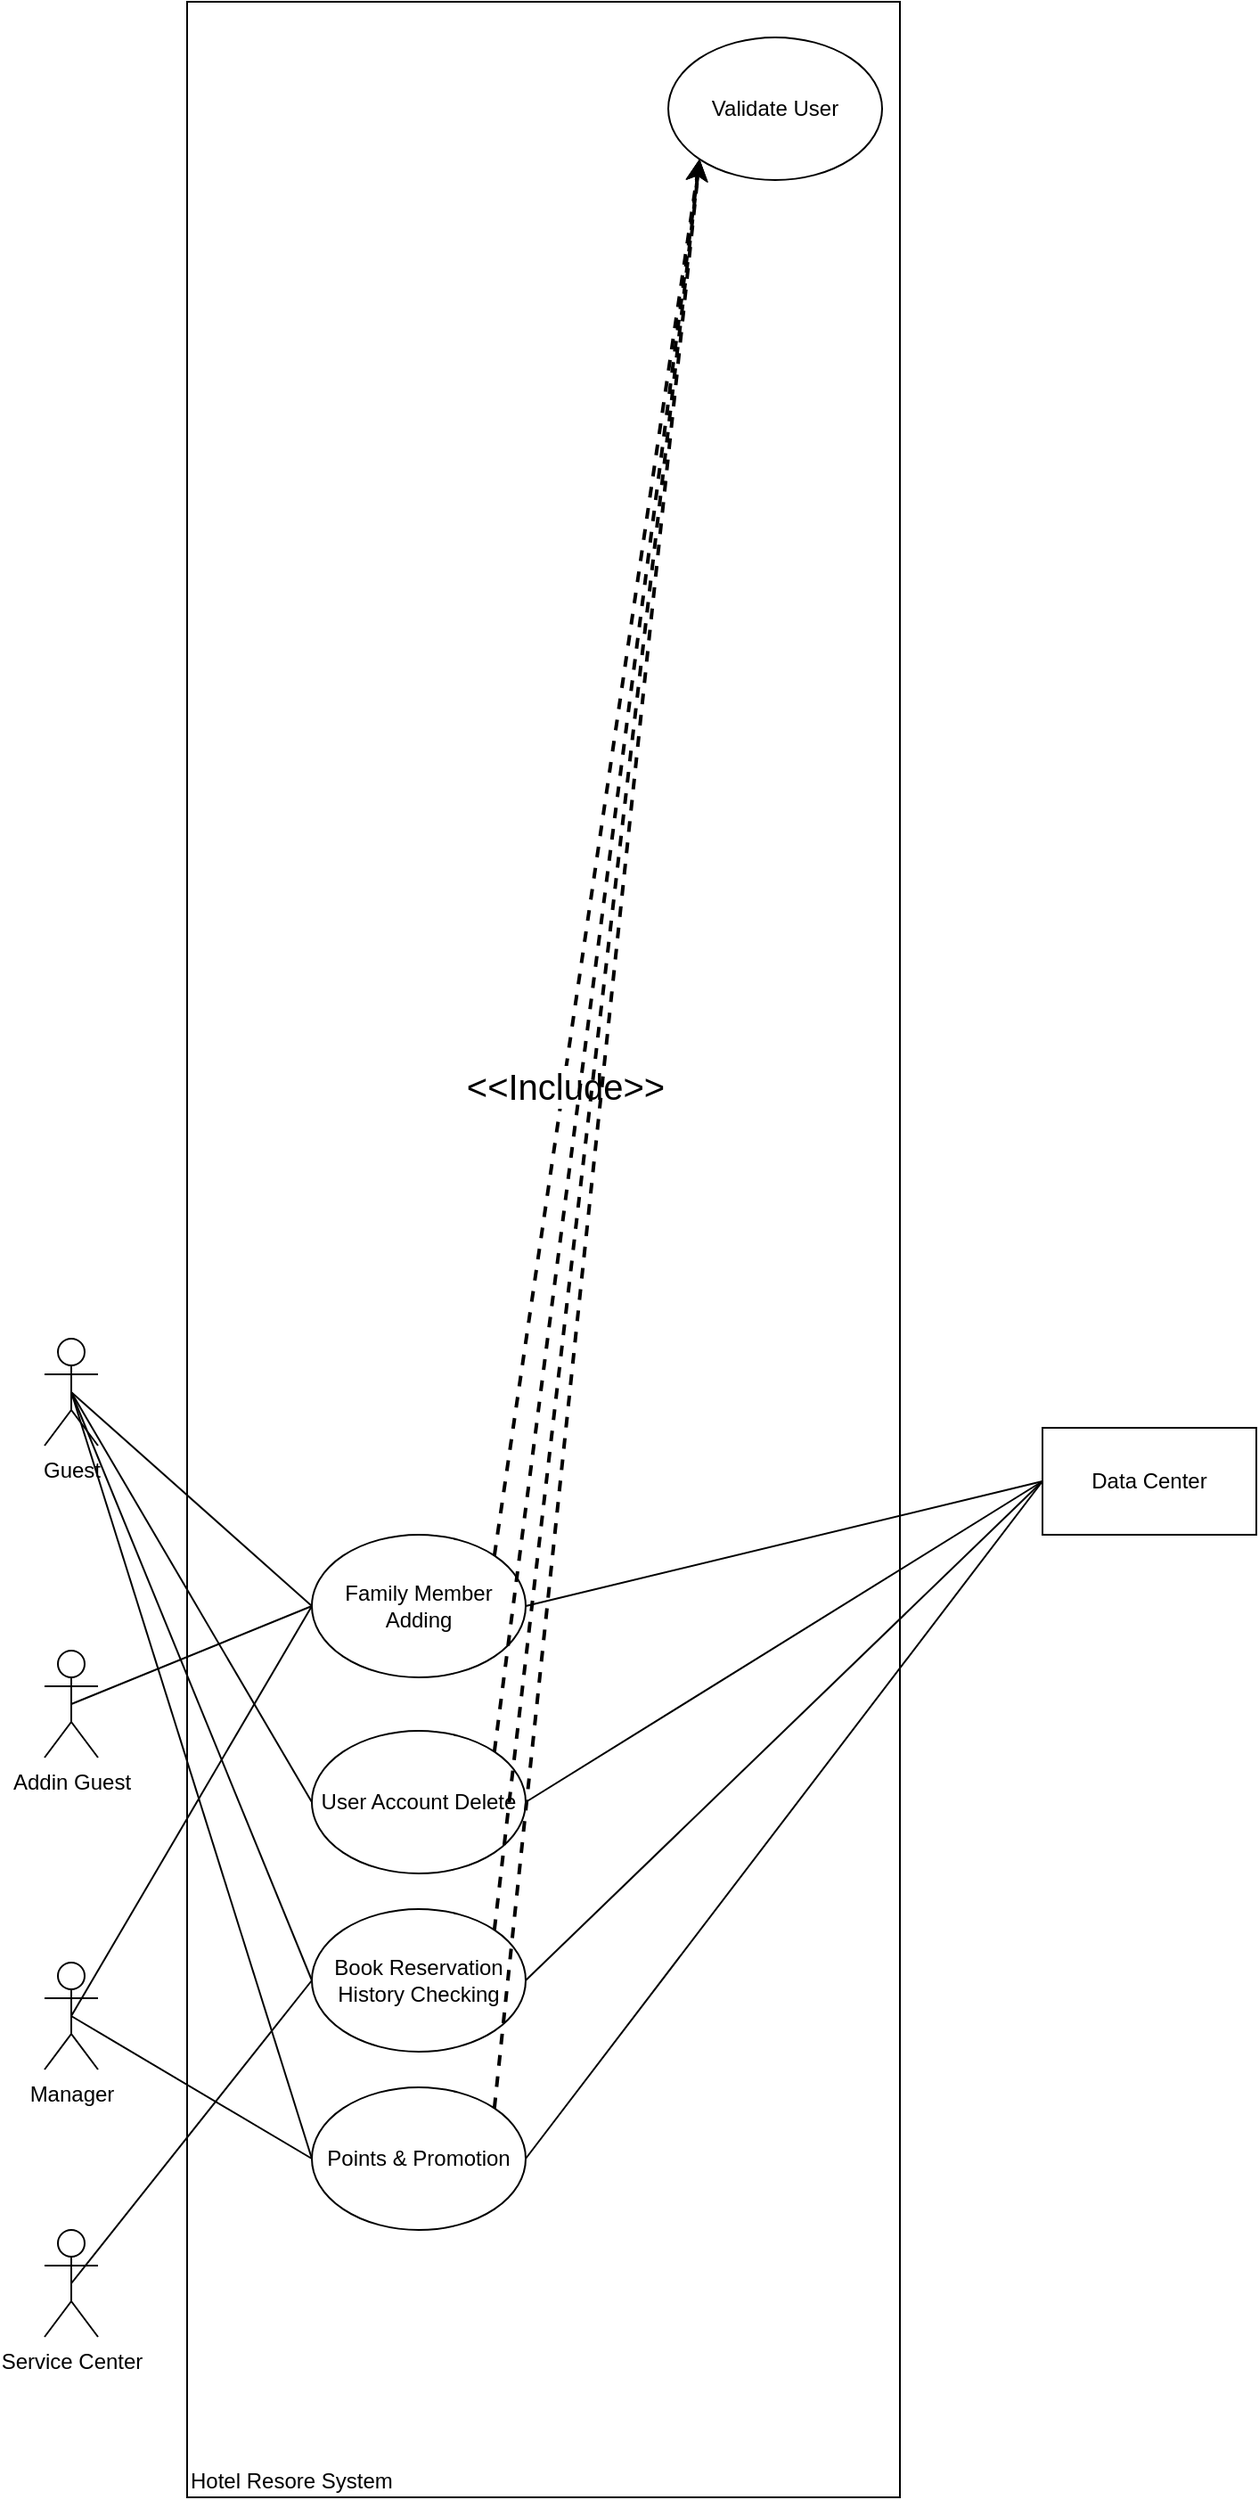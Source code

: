 <mxfile version="22.0.4" type="github">
  <diagram name="Page-1" id="uF8d6Z5YZQ0IH_8VUQmD">
    <mxGraphModel dx="1500" dy="2115" grid="1" gridSize="10" guides="1" tooltips="1" connect="1" arrows="1" fold="1" page="1" pageScale="1" pageWidth="827" pageHeight="1169" math="0" shadow="0">
      <root>
        <mxCell id="0" />
        <mxCell id="1" parent="0" />
        <mxCell id="lB7tE4sDJ6YOISGpc0Tp-2" value="Guest" style="shape=umlActor;verticalLabelPosition=bottom;verticalAlign=top;html=1;outlineConnect=0;" vertex="1" parent="1">
          <mxGeometry x="160" y="350" width="30" height="60" as="geometry" />
        </mxCell>
        <mxCell id="lB7tE4sDJ6YOISGpc0Tp-3" value="&lt;br&gt;&lt;br&gt;&lt;br&gt;&lt;br&gt;&lt;br&gt;&lt;br&gt;&lt;br&gt;&lt;br&gt;&lt;br&gt;&lt;br&gt;&lt;br&gt;&lt;br&gt;&lt;br&gt;&lt;br&gt;&lt;br&gt;&lt;br&gt;&lt;br&gt;&lt;br&gt;&lt;br&gt;&lt;br&gt;&lt;br&gt;&lt;br&gt;&lt;br&gt;&lt;br&gt;&lt;br&gt;&lt;br&gt;&lt;br&gt;&lt;br&gt;&lt;br&gt;&lt;br&gt;&lt;br&gt;&lt;br&gt;&lt;br&gt;&lt;br&gt;&lt;br&gt;&lt;br&gt;&lt;br&gt;&lt;br&gt;&lt;br&gt;&lt;br&gt;&lt;br&gt;&lt;br&gt;&lt;br&gt;&lt;br&gt;&lt;br&gt;&lt;br&gt;&lt;br&gt;&lt;br&gt;&lt;br&gt;&lt;br&gt;&lt;br&gt;&lt;br&gt;&lt;br&gt;&lt;br&gt;&lt;br&gt;&lt;br&gt;&lt;br&gt;&lt;br&gt;&lt;br&gt;&lt;br&gt;&lt;br&gt;&lt;br&gt;&lt;br&gt;&lt;br&gt;&lt;br&gt;&lt;br&gt;&lt;br&gt;&lt;br&gt;&lt;br&gt;&lt;br&gt;&lt;br&gt;&lt;br&gt;&lt;br&gt;&lt;br&gt;&lt;br&gt;&lt;br&gt;&lt;br&gt;&lt;br&gt;&lt;br&gt;&lt;br&gt;&lt;br&gt;&lt;br&gt;&lt;br&gt;&lt;br&gt;&lt;br&gt;&lt;br&gt;&lt;br&gt;&lt;br&gt;&lt;br&gt;&lt;br&gt;&lt;br&gt;&lt;br&gt;&lt;br&gt;&lt;br&gt;&lt;br&gt;&lt;br&gt;Hotel Resore System" style="rounded=0;whiteSpace=wrap;html=1;fillColor=none;align=left;" vertex="1" parent="1">
          <mxGeometry x="240" y="-400" width="400" height="1400" as="geometry" />
        </mxCell>
        <mxCell id="lB7tE4sDJ6YOISGpc0Tp-4" value="Family Member Adding" style="ellipse;whiteSpace=wrap;html=1;" vertex="1" parent="1">
          <mxGeometry x="310" y="460" width="120" height="80" as="geometry" />
        </mxCell>
        <mxCell id="lB7tE4sDJ6YOISGpc0Tp-12" value="" style="endArrow=none;html=1;rounded=0;entryX=0;entryY=0.5;entryDx=0;entryDy=0;exitX=0.5;exitY=0.5;exitDx=0;exitDy=0;exitPerimeter=0;" edge="1" parent="1" source="lB7tE4sDJ6YOISGpc0Tp-2" target="lB7tE4sDJ6YOISGpc0Tp-4">
          <mxGeometry width="50" height="50" relative="1" as="geometry">
            <mxPoint x="360" y="270" as="sourcePoint" />
            <mxPoint x="410" y="220" as="targetPoint" />
          </mxGeometry>
        </mxCell>
        <mxCell id="lB7tE4sDJ6YOISGpc0Tp-13" value="Validate User" style="ellipse;whiteSpace=wrap;html=1;" vertex="1" parent="1">
          <mxGeometry x="510" y="-380" width="120" height="80" as="geometry" />
        </mxCell>
        <mxCell id="lB7tE4sDJ6YOISGpc0Tp-15" value="&lt;div&gt;User Account Delete&lt;/div&gt;" style="ellipse;whiteSpace=wrap;html=1;" vertex="1" parent="1">
          <mxGeometry x="310" y="570" width="120" height="80" as="geometry" />
        </mxCell>
        <mxCell id="lB7tE4sDJ6YOISGpc0Tp-16" value="&lt;div&gt;Book Reservation History Checking&lt;/div&gt;" style="ellipse;whiteSpace=wrap;html=1;" vertex="1" parent="1">
          <mxGeometry x="310" y="670" width="120" height="80" as="geometry" />
        </mxCell>
        <mxCell id="lB7tE4sDJ6YOISGpc0Tp-17" value="&lt;div&gt;Points &amp;amp; Promotion&lt;/div&gt;" style="ellipse;whiteSpace=wrap;html=1;" vertex="1" parent="1">
          <mxGeometry x="310" y="770" width="120" height="80" as="geometry" />
        </mxCell>
        <mxCell id="lB7tE4sDJ6YOISGpc0Tp-18" value="Addin Guest" style="shape=umlActor;verticalLabelPosition=bottom;verticalAlign=top;html=1;outlineConnect=0;" vertex="1" parent="1">
          <mxGeometry x="160" y="525" width="30" height="60" as="geometry" />
        </mxCell>
        <mxCell id="lB7tE4sDJ6YOISGpc0Tp-20" value="" style="endArrow=none;html=1;rounded=0;entryX=0;entryY=0.5;entryDx=0;entryDy=0;exitX=0.5;exitY=0.5;exitDx=0;exitDy=0;exitPerimeter=0;" edge="1" parent="1" source="lB7tE4sDJ6YOISGpc0Tp-18" target="lB7tE4sDJ6YOISGpc0Tp-4">
          <mxGeometry width="50" height="50" relative="1" as="geometry">
            <mxPoint x="430" y="590" as="sourcePoint" />
            <mxPoint x="480" y="540" as="targetPoint" />
          </mxGeometry>
        </mxCell>
        <mxCell id="lB7tE4sDJ6YOISGpc0Tp-22" value="" style="endArrow=classic;html=1;rounded=0;entryX=0;entryY=1;entryDx=0;entryDy=0;exitX=1;exitY=0;exitDx=0;exitDy=0;dashed=1;strokeWidth=2;" edge="1" parent="1" source="lB7tE4sDJ6YOISGpc0Tp-4" target="lB7tE4sDJ6YOISGpc0Tp-13">
          <mxGeometry width="50" height="50" relative="1" as="geometry">
            <mxPoint x="410" y="480" as="sourcePoint" />
            <mxPoint x="460" y="420" as="targetPoint" />
          </mxGeometry>
        </mxCell>
        <mxCell id="lB7tE4sDJ6YOISGpc0Tp-46" value="&lt;font style=&quot;font-size: 20px;&quot;&gt;&amp;lt;&amp;lt;Include&amp;gt;&amp;gt;&lt;/font&gt;" style="edgeLabel;html=1;align=center;verticalAlign=middle;resizable=0;points=[];" vertex="1" connectable="0" parent="lB7tE4sDJ6YOISGpc0Tp-22">
          <mxGeometry x="-0.327" y="-1" relative="1" as="geometry">
            <mxPoint as="offset" />
          </mxGeometry>
        </mxCell>
        <mxCell id="lB7tE4sDJ6YOISGpc0Tp-23" value="" style="endArrow=classic;html=1;rounded=0;entryX=0;entryY=1;entryDx=0;entryDy=0;exitX=1;exitY=0;exitDx=0;exitDy=0;dashed=1;strokeWidth=2;" edge="1" parent="1" source="lB7tE4sDJ6YOISGpc0Tp-15" target="lB7tE4sDJ6YOISGpc0Tp-13">
          <mxGeometry width="50" height="50" relative="1" as="geometry">
            <mxPoint x="422" y="482" as="sourcePoint" />
            <mxPoint x="538" y="-222" as="targetPoint" />
          </mxGeometry>
        </mxCell>
        <mxCell id="lB7tE4sDJ6YOISGpc0Tp-24" value="" style="endArrow=classic;html=1;rounded=0;entryX=0;entryY=1;entryDx=0;entryDy=0;exitX=1;exitY=0;exitDx=0;exitDy=0;dashed=1;strokeWidth=2;" edge="1" parent="1" source="lB7tE4sDJ6YOISGpc0Tp-16" target="lB7tE4sDJ6YOISGpc0Tp-13">
          <mxGeometry width="50" height="50" relative="1" as="geometry">
            <mxPoint x="432" y="492" as="sourcePoint" />
            <mxPoint x="548" y="-212" as="targetPoint" />
          </mxGeometry>
        </mxCell>
        <mxCell id="lB7tE4sDJ6YOISGpc0Tp-25" value="" style="endArrow=classic;html=1;rounded=0;entryX=0;entryY=1;entryDx=0;entryDy=0;exitX=1;exitY=0;exitDx=0;exitDy=0;dashed=1;strokeWidth=2;" edge="1" parent="1" source="lB7tE4sDJ6YOISGpc0Tp-17" target="lB7tE4sDJ6YOISGpc0Tp-13">
          <mxGeometry width="50" height="50" relative="1" as="geometry">
            <mxPoint x="442" y="502" as="sourcePoint" />
            <mxPoint x="558" y="-202" as="targetPoint" />
          </mxGeometry>
        </mxCell>
        <mxCell id="lB7tE4sDJ6YOISGpc0Tp-40" style="rounded=0;orthogonalLoop=1;jettySize=auto;html=1;exitX=0.5;exitY=0.5;exitDx=0;exitDy=0;exitPerimeter=0;entryX=0;entryY=0.5;entryDx=0;entryDy=0;endArrow=none;endFill=0;" edge="1" parent="1" source="lB7tE4sDJ6YOISGpc0Tp-26" target="lB7tE4sDJ6YOISGpc0Tp-17">
          <mxGeometry relative="1" as="geometry" />
        </mxCell>
        <mxCell id="lB7tE4sDJ6YOISGpc0Tp-26" value="Manager" style="shape=umlActor;verticalLabelPosition=bottom;verticalAlign=top;html=1;outlineConnect=0;" vertex="1" parent="1">
          <mxGeometry x="160" y="700" width="30" height="60" as="geometry" />
        </mxCell>
        <mxCell id="lB7tE4sDJ6YOISGpc0Tp-30" value="" style="endArrow=none;html=1;rounded=0;exitX=0.5;exitY=0.5;exitDx=0;exitDy=0;exitPerimeter=0;entryX=0;entryY=0.5;entryDx=0;entryDy=0;" edge="1" parent="1" source="lB7tE4sDJ6YOISGpc0Tp-26" target="lB7tE4sDJ6YOISGpc0Tp-4">
          <mxGeometry width="50" height="50" relative="1" as="geometry">
            <mxPoint x="300" y="600" as="sourcePoint" />
            <mxPoint x="350" y="550" as="targetPoint" />
          </mxGeometry>
        </mxCell>
        <mxCell id="lB7tE4sDJ6YOISGpc0Tp-31" value="" style="endArrow=none;html=1;rounded=0;entryX=0;entryY=0.5;entryDx=0;entryDy=0;exitX=0.5;exitY=0.5;exitDx=0;exitDy=0;exitPerimeter=0;" edge="1" parent="1" source="lB7tE4sDJ6YOISGpc0Tp-2" target="lB7tE4sDJ6YOISGpc0Tp-15">
          <mxGeometry width="50" height="50" relative="1" as="geometry">
            <mxPoint x="185" y="390" as="sourcePoint" />
            <mxPoint x="320" y="510" as="targetPoint" />
          </mxGeometry>
        </mxCell>
        <mxCell id="lB7tE4sDJ6YOISGpc0Tp-32" value="" style="endArrow=none;html=1;rounded=0;entryX=0;entryY=0.5;entryDx=0;entryDy=0;exitX=0.5;exitY=0.5;exitDx=0;exitDy=0;exitPerimeter=0;" edge="1" parent="1" source="lB7tE4sDJ6YOISGpc0Tp-2" target="lB7tE4sDJ6YOISGpc0Tp-16">
          <mxGeometry width="50" height="50" relative="1" as="geometry">
            <mxPoint x="185" y="390" as="sourcePoint" />
            <mxPoint x="320" y="620" as="targetPoint" />
          </mxGeometry>
        </mxCell>
        <mxCell id="lB7tE4sDJ6YOISGpc0Tp-33" value="" style="endArrow=none;html=1;rounded=0;entryX=0;entryY=0.5;entryDx=0;entryDy=0;exitX=0.5;exitY=0.5;exitDx=0;exitDy=0;exitPerimeter=0;" edge="1" parent="1" source="lB7tE4sDJ6YOISGpc0Tp-2" target="lB7tE4sDJ6YOISGpc0Tp-17">
          <mxGeometry width="50" height="50" relative="1" as="geometry">
            <mxPoint x="195" y="400" as="sourcePoint" />
            <mxPoint x="330" y="630" as="targetPoint" />
          </mxGeometry>
        </mxCell>
        <mxCell id="lB7tE4sDJ6YOISGpc0Tp-39" style="rounded=0;orthogonalLoop=1;jettySize=auto;html=1;exitX=0.5;exitY=0.5;exitDx=0;exitDy=0;exitPerimeter=0;entryX=0;entryY=0.5;entryDx=0;entryDy=0;startArrow=none;startFill=0;endArrow=none;endFill=0;" edge="1" parent="1" source="lB7tE4sDJ6YOISGpc0Tp-34" target="lB7tE4sDJ6YOISGpc0Tp-16">
          <mxGeometry relative="1" as="geometry" />
        </mxCell>
        <mxCell id="lB7tE4sDJ6YOISGpc0Tp-34" value="Service Center" style="shape=umlActor;verticalLabelPosition=bottom;verticalAlign=top;html=1;outlineConnect=0;" vertex="1" parent="1">
          <mxGeometry x="160" y="850" width="30" height="60" as="geometry" />
        </mxCell>
        <mxCell id="lB7tE4sDJ6YOISGpc0Tp-42" style="rounded=0;orthogonalLoop=1;jettySize=auto;html=1;exitX=0;exitY=0.5;exitDx=0;exitDy=0;entryX=1;entryY=0.5;entryDx=0;entryDy=0;endArrow=none;endFill=0;" edge="1" parent="1" source="lB7tE4sDJ6YOISGpc0Tp-41" target="lB7tE4sDJ6YOISGpc0Tp-4">
          <mxGeometry relative="1" as="geometry" />
        </mxCell>
        <mxCell id="lB7tE4sDJ6YOISGpc0Tp-43" style="rounded=0;orthogonalLoop=1;jettySize=auto;html=1;exitX=0;exitY=0.5;exitDx=0;exitDy=0;endArrow=none;endFill=0;entryX=1;entryY=0.5;entryDx=0;entryDy=0;" edge="1" parent="1" source="lB7tE4sDJ6YOISGpc0Tp-41" target="lB7tE4sDJ6YOISGpc0Tp-15">
          <mxGeometry relative="1" as="geometry">
            <mxPoint x="430" y="620" as="targetPoint" />
          </mxGeometry>
        </mxCell>
        <mxCell id="lB7tE4sDJ6YOISGpc0Tp-44" style="rounded=0;orthogonalLoop=1;jettySize=auto;html=1;exitX=0;exitY=0.5;exitDx=0;exitDy=0;entryX=1;entryY=0.5;entryDx=0;entryDy=0;endArrow=none;endFill=0;" edge="1" parent="1" source="lB7tE4sDJ6YOISGpc0Tp-41" target="lB7tE4sDJ6YOISGpc0Tp-16">
          <mxGeometry relative="1" as="geometry" />
        </mxCell>
        <mxCell id="lB7tE4sDJ6YOISGpc0Tp-45" style="rounded=0;orthogonalLoop=1;jettySize=auto;html=1;exitX=0;exitY=0.5;exitDx=0;exitDy=0;entryX=1;entryY=0.5;entryDx=0;entryDy=0;endArrow=none;endFill=0;" edge="1" parent="1" source="lB7tE4sDJ6YOISGpc0Tp-41" target="lB7tE4sDJ6YOISGpc0Tp-17">
          <mxGeometry relative="1" as="geometry" />
        </mxCell>
        <mxCell id="lB7tE4sDJ6YOISGpc0Tp-41" value="Data Center" style="rounded=0;whiteSpace=wrap;html=1;" vertex="1" parent="1">
          <mxGeometry x="720" y="400" width="120" height="60" as="geometry" />
        </mxCell>
      </root>
    </mxGraphModel>
  </diagram>
</mxfile>
